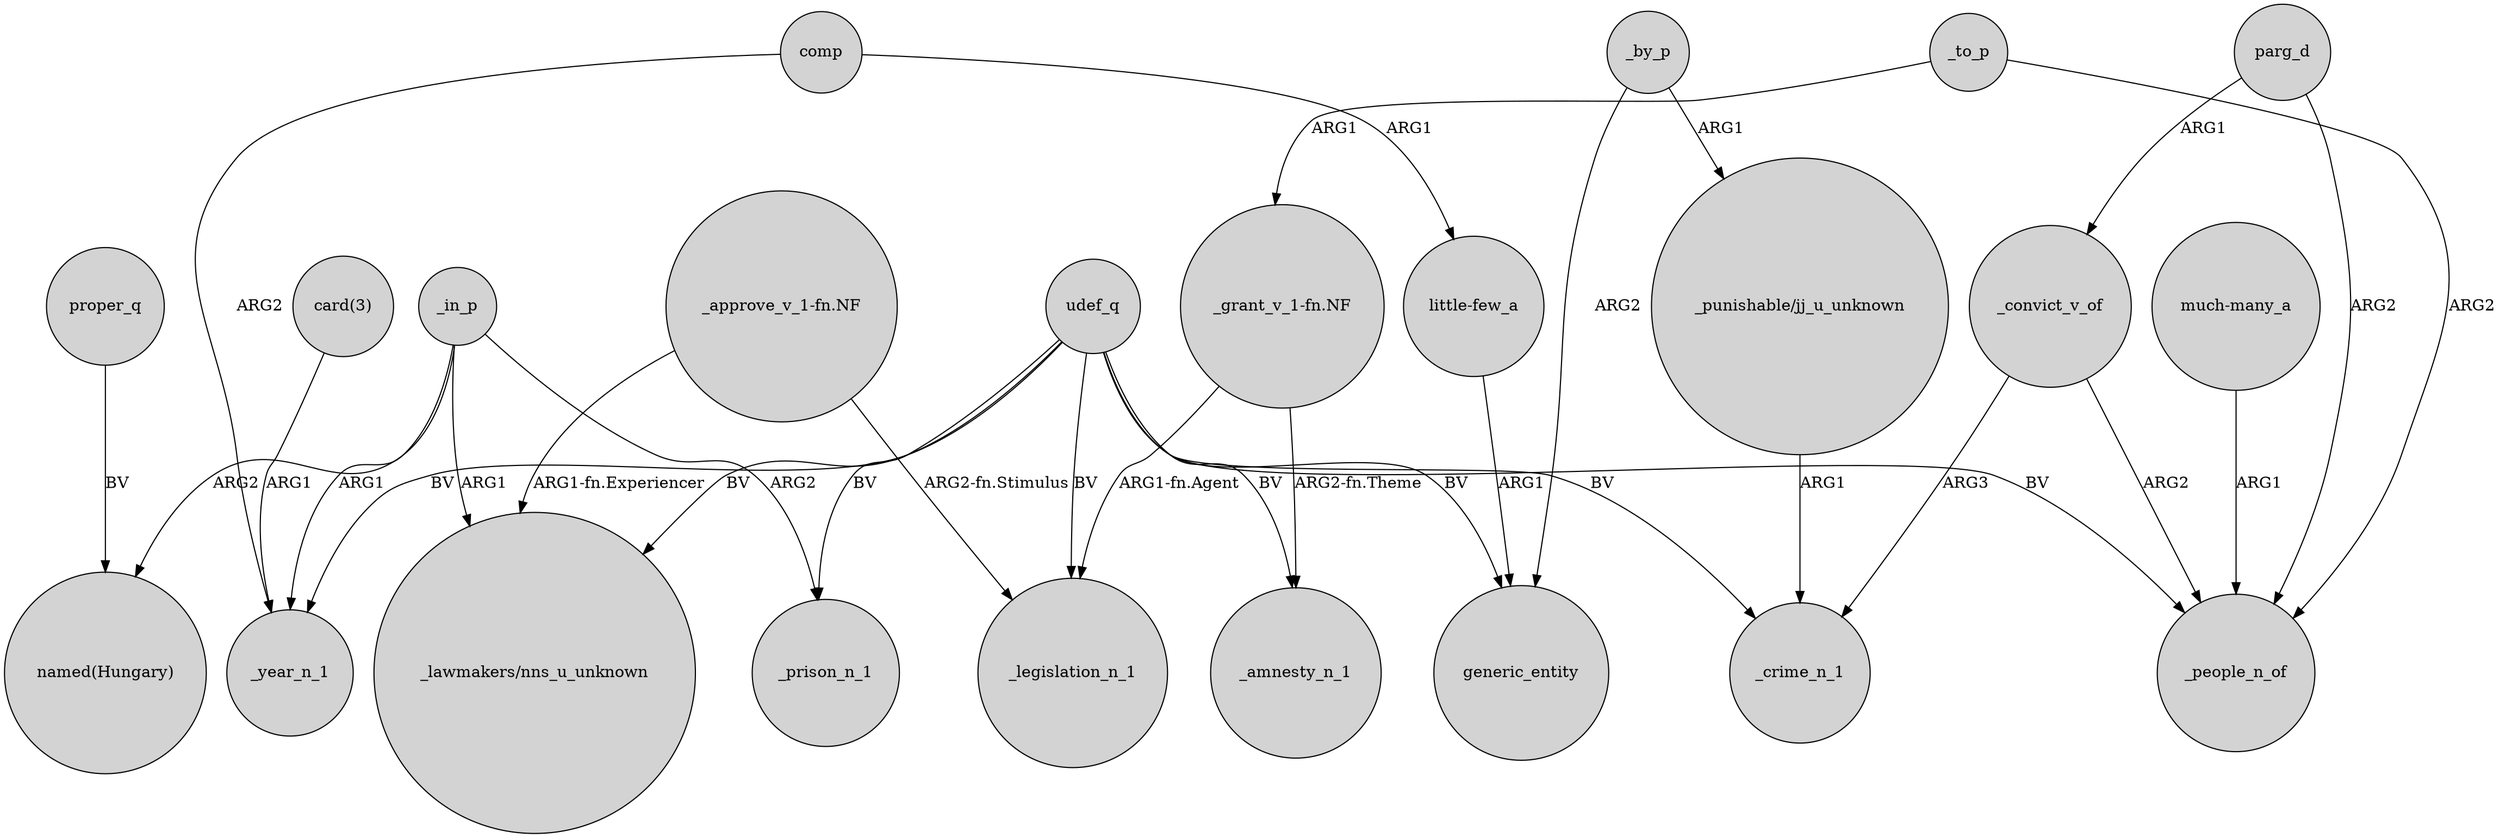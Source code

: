 digraph {
	node [shape=circle style=filled]
	"_punishable/jj_u_unknown" -> _crime_n_1 [label=ARG1]
	"_grant_v_1-fn.NF" -> _amnesty_n_1 [label="ARG2-fn.Theme"]
	udef_q -> _amnesty_n_1 [label=BV]
	udef_q -> generic_entity [label=BV]
	_convict_v_of -> _people_n_of [label=ARG2]
	_by_p -> generic_entity [label=ARG2]
	udef_q -> "_lawmakers/nns_u_unknown" [label=BV]
	_in_p -> _year_n_1 [label=ARG1]
	_in_p -> "_lawmakers/nns_u_unknown" [label=ARG1]
	"much-many_a" -> _people_n_of [label=ARG1]
	_to_p -> "_grant_v_1-fn.NF" [label=ARG1]
	"_approve_v_1-fn.NF" -> _legislation_n_1 [label="ARG2-fn.Stimulus"]
	udef_q -> _people_n_of [label=BV]
	_in_p -> _prison_n_1 [label=ARG2]
	udef_q -> _prison_n_1 [label=BV]
	_in_p -> "named(Hungary)" [label=ARG2]
	parg_d -> _people_n_of [label=ARG2]
	comp -> "little-few_a" [label=ARG1]
	_to_p -> _people_n_of [label=ARG2]
	"card(3)" -> _year_n_1 [label=ARG1]
	"_approve_v_1-fn.NF" -> "_lawmakers/nns_u_unknown" [label="ARG1-fn.Experiencer"]
	proper_q -> "named(Hungary)" [label=BV]
	udef_q -> _year_n_1 [label=BV]
	udef_q -> _legislation_n_1 [label=BV]
	comp -> _year_n_1 [label=ARG2]
	"_grant_v_1-fn.NF" -> _legislation_n_1 [label="ARG1-fn.Agent"]
	_by_p -> "_punishable/jj_u_unknown" [label=ARG1]
	udef_q -> _crime_n_1 [label=BV]
	_convict_v_of -> _crime_n_1 [label=ARG3]
	parg_d -> _convict_v_of [label=ARG1]
	"little-few_a" -> generic_entity [label=ARG1]
}
